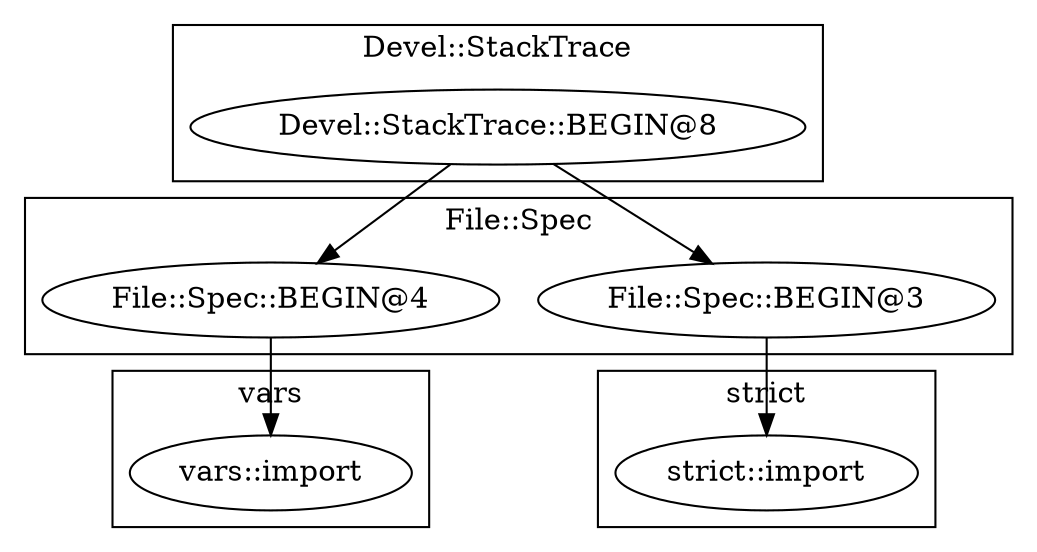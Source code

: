 digraph {
graph [overlap=false]
subgraph cluster_vars {
	label="vars";
	"vars::import";
}
subgraph cluster_Devel_StackTrace {
	label="Devel::StackTrace";
	"Devel::StackTrace::BEGIN@8";
}
subgraph cluster_strict {
	label="strict";
	"strict::import";
}
subgraph cluster_File_Spec {
	label="File::Spec";
	"File::Spec::BEGIN@4";
	"File::Spec::BEGIN@3";
}
"Devel::StackTrace::BEGIN@8" -> "File::Spec::BEGIN@4";
"File::Spec::BEGIN@4" -> "vars::import";
"Devel::StackTrace::BEGIN@8" -> "File::Spec::BEGIN@3";
"File::Spec::BEGIN@3" -> "strict::import";
}
